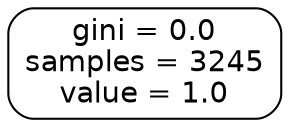 digraph Tree {
node [shape=box, style="filled, rounded", color="black", fontname="helvetica"] ;
edge [fontname="helvetica"] ;
0 [label="gini = 0.0\nsamples = 3245\nvalue = 1.0", fillcolor="#ffffff"] ;
}